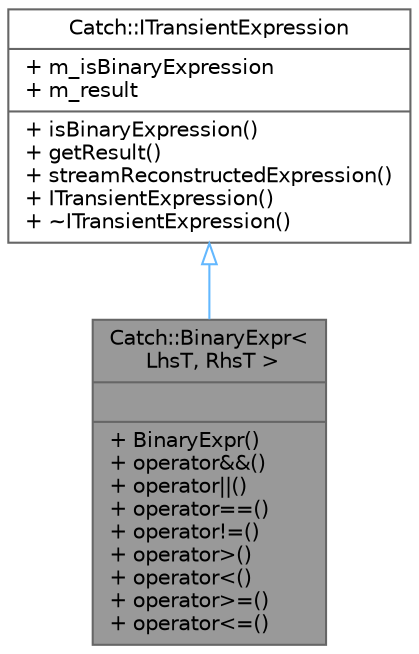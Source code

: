 digraph "Catch::BinaryExpr&lt; LhsT, RhsT &gt;"
{
 // LATEX_PDF_SIZE
  bgcolor="transparent";
  edge [fontname=Helvetica,fontsize=10,labelfontname=Helvetica,labelfontsize=10];
  node [fontname=Helvetica,fontsize=10,shape=box,height=0.2,width=0.4];
  Node1 [shape=record,label="{Catch::BinaryExpr\<\l LhsT, RhsT \>\n||+ BinaryExpr()\l+ operator&&()\l+ operator\|\|()\l+ operator==()\l+ operator!=()\l+ operator\>()\l+ operator\<()\l+ operator\>=()\l+ operator\<=()\l}",height=0.2,width=0.4,color="gray40", fillcolor="grey60", style="filled", fontcolor="black",tooltip=" "];
  Node2 -> Node1 [dir="back",color="steelblue1",style="solid",arrowtail="onormal"];
  Node2 [shape=record,label="{Catch::ITransientExpression\n|+ m_isBinaryExpression\l+ m_result\l|+ isBinaryExpression()\l+ getResult()\l+ streamReconstructedExpression()\l+ ITransientExpression()\l+ ~ITransientExpression()\l}",height=0.2,width=0.4,color="gray40", fillcolor="white", style="filled",URL="$struct_catch_1_1_i_transient_expression.html",tooltip=" "];
}
